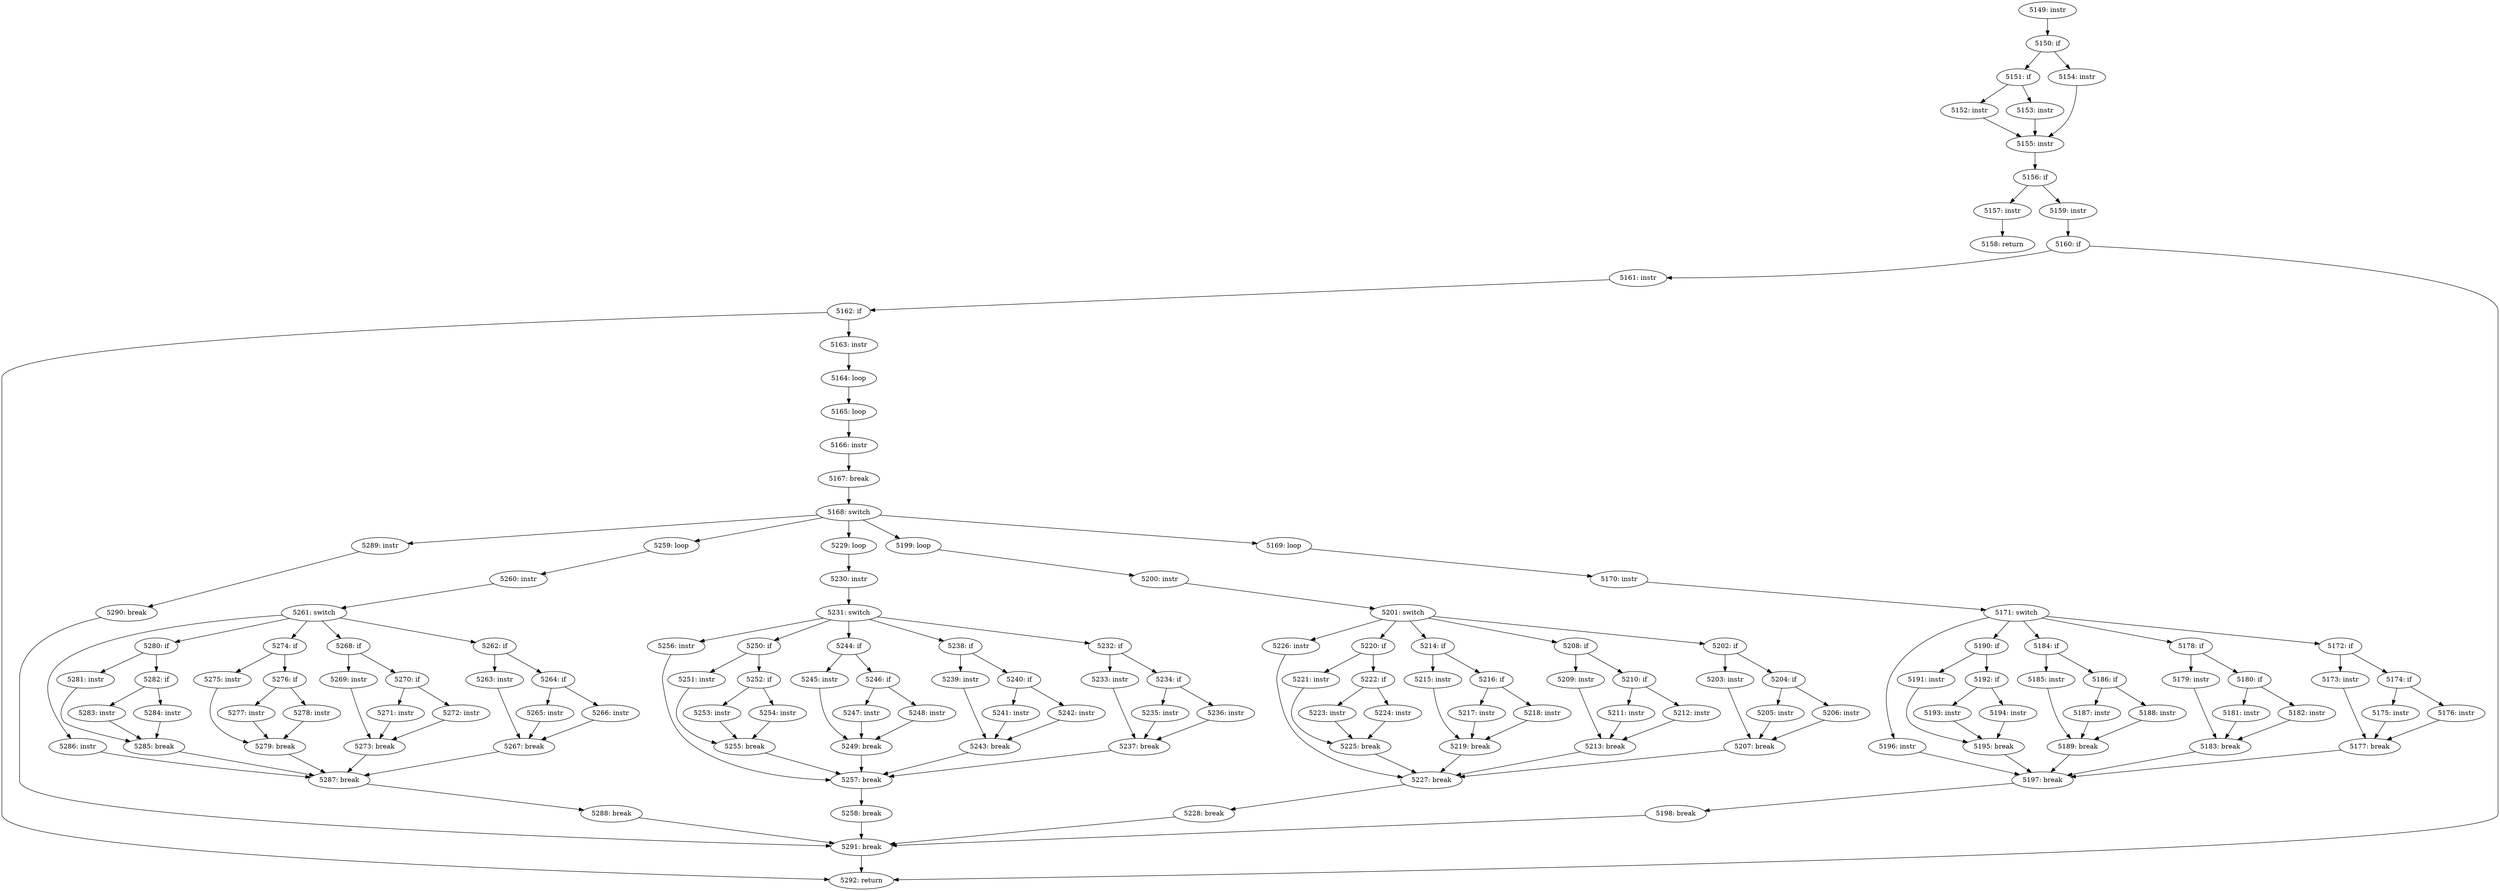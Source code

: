 digraph CFG_tcp_process_tlp_ack {
5149 [label="5149: instr"]
	5149 -> 5150
5150 [label="5150: if"]
	5150 -> 5151
	5150 -> 5154
5151 [label="5151: if"]
	5151 -> 5152
	5151 -> 5153
5152 [label="5152: instr"]
	5152 -> 5155
5153 [label="5153: instr"]
	5153 -> 5155
5154 [label="5154: instr"]
	5154 -> 5155
5155 [label="5155: instr"]
	5155 -> 5156
5156 [label="5156: if"]
	5156 -> 5157
	5156 -> 5159
5157 [label="5157: instr"]
	5157 -> 5158
5158 [label="5158: return"]
	
5159 [label="5159: instr"]
	5159 -> 5160
5160 [label="5160: if"]
	5160 -> 5161
	5160 -> 5292
5161 [label="5161: instr"]
	5161 -> 5162
5162 [label="5162: if"]
	5162 -> 5163
	5162 -> 5292
5163 [label="5163: instr"]
	5163 -> 5164
5164 [label="5164: loop"]
	5164 -> 5165
5165 [label="5165: loop"]
	5165 -> 5166
5166 [label="5166: instr"]
	5166 -> 5167
5167 [label="5167: break"]
	5167 -> 5168
5168 [label="5168: switch"]
	5168 -> 5289
	5168 -> 5259
	5168 -> 5229
	5168 -> 5199
	5168 -> 5169
5169 [label="5169: loop"]
	5169 -> 5170
5170 [label="5170: instr"]
	5170 -> 5171
5171 [label="5171: switch"]
	5171 -> 5196
	5171 -> 5190
	5171 -> 5184
	5171 -> 5178
	5171 -> 5172
5172 [label="5172: if"]
	5172 -> 5173
	5172 -> 5174
5173 [label="5173: instr"]
	5173 -> 5177
5174 [label="5174: if"]
	5174 -> 5175
	5174 -> 5176
5175 [label="5175: instr"]
	5175 -> 5177
5176 [label="5176: instr"]
	5176 -> 5177
5177 [label="5177: break"]
	5177 -> 5197
5178 [label="5178: if"]
	5178 -> 5179
	5178 -> 5180
5179 [label="5179: instr"]
	5179 -> 5183
5180 [label="5180: if"]
	5180 -> 5181
	5180 -> 5182
5181 [label="5181: instr"]
	5181 -> 5183
5182 [label="5182: instr"]
	5182 -> 5183
5183 [label="5183: break"]
	5183 -> 5197
5184 [label="5184: if"]
	5184 -> 5185
	5184 -> 5186
5185 [label="5185: instr"]
	5185 -> 5189
5186 [label="5186: if"]
	5186 -> 5187
	5186 -> 5188
5187 [label="5187: instr"]
	5187 -> 5189
5188 [label="5188: instr"]
	5188 -> 5189
5189 [label="5189: break"]
	5189 -> 5197
5190 [label="5190: if"]
	5190 -> 5191
	5190 -> 5192
5191 [label="5191: instr"]
	5191 -> 5195
5192 [label="5192: if"]
	5192 -> 5193
	5192 -> 5194
5193 [label="5193: instr"]
	5193 -> 5195
5194 [label="5194: instr"]
	5194 -> 5195
5195 [label="5195: break"]
	5195 -> 5197
5196 [label="5196: instr"]
	5196 -> 5197
5197 [label="5197: break"]
	5197 -> 5198
5198 [label="5198: break"]
	5198 -> 5291
5199 [label="5199: loop"]
	5199 -> 5200
5200 [label="5200: instr"]
	5200 -> 5201
5201 [label="5201: switch"]
	5201 -> 5226
	5201 -> 5220
	5201 -> 5214
	5201 -> 5208
	5201 -> 5202
5202 [label="5202: if"]
	5202 -> 5203
	5202 -> 5204
5203 [label="5203: instr"]
	5203 -> 5207
5204 [label="5204: if"]
	5204 -> 5205
	5204 -> 5206
5205 [label="5205: instr"]
	5205 -> 5207
5206 [label="5206: instr"]
	5206 -> 5207
5207 [label="5207: break"]
	5207 -> 5227
5208 [label="5208: if"]
	5208 -> 5209
	5208 -> 5210
5209 [label="5209: instr"]
	5209 -> 5213
5210 [label="5210: if"]
	5210 -> 5211
	5210 -> 5212
5211 [label="5211: instr"]
	5211 -> 5213
5212 [label="5212: instr"]
	5212 -> 5213
5213 [label="5213: break"]
	5213 -> 5227
5214 [label="5214: if"]
	5214 -> 5215
	5214 -> 5216
5215 [label="5215: instr"]
	5215 -> 5219
5216 [label="5216: if"]
	5216 -> 5217
	5216 -> 5218
5217 [label="5217: instr"]
	5217 -> 5219
5218 [label="5218: instr"]
	5218 -> 5219
5219 [label="5219: break"]
	5219 -> 5227
5220 [label="5220: if"]
	5220 -> 5221
	5220 -> 5222
5221 [label="5221: instr"]
	5221 -> 5225
5222 [label="5222: if"]
	5222 -> 5223
	5222 -> 5224
5223 [label="5223: instr"]
	5223 -> 5225
5224 [label="5224: instr"]
	5224 -> 5225
5225 [label="5225: break"]
	5225 -> 5227
5226 [label="5226: instr"]
	5226 -> 5227
5227 [label="5227: break"]
	5227 -> 5228
5228 [label="5228: break"]
	5228 -> 5291
5229 [label="5229: loop"]
	5229 -> 5230
5230 [label="5230: instr"]
	5230 -> 5231
5231 [label="5231: switch"]
	5231 -> 5256
	5231 -> 5250
	5231 -> 5244
	5231 -> 5238
	5231 -> 5232
5232 [label="5232: if"]
	5232 -> 5233
	5232 -> 5234
5233 [label="5233: instr"]
	5233 -> 5237
5234 [label="5234: if"]
	5234 -> 5235
	5234 -> 5236
5235 [label="5235: instr"]
	5235 -> 5237
5236 [label="5236: instr"]
	5236 -> 5237
5237 [label="5237: break"]
	5237 -> 5257
5238 [label="5238: if"]
	5238 -> 5239
	5238 -> 5240
5239 [label="5239: instr"]
	5239 -> 5243
5240 [label="5240: if"]
	5240 -> 5241
	5240 -> 5242
5241 [label="5241: instr"]
	5241 -> 5243
5242 [label="5242: instr"]
	5242 -> 5243
5243 [label="5243: break"]
	5243 -> 5257
5244 [label="5244: if"]
	5244 -> 5245
	5244 -> 5246
5245 [label="5245: instr"]
	5245 -> 5249
5246 [label="5246: if"]
	5246 -> 5247
	5246 -> 5248
5247 [label="5247: instr"]
	5247 -> 5249
5248 [label="5248: instr"]
	5248 -> 5249
5249 [label="5249: break"]
	5249 -> 5257
5250 [label="5250: if"]
	5250 -> 5251
	5250 -> 5252
5251 [label="5251: instr"]
	5251 -> 5255
5252 [label="5252: if"]
	5252 -> 5253
	5252 -> 5254
5253 [label="5253: instr"]
	5253 -> 5255
5254 [label="5254: instr"]
	5254 -> 5255
5255 [label="5255: break"]
	5255 -> 5257
5256 [label="5256: instr"]
	5256 -> 5257
5257 [label="5257: break"]
	5257 -> 5258
5258 [label="5258: break"]
	5258 -> 5291
5259 [label="5259: loop"]
	5259 -> 5260
5260 [label="5260: instr"]
	5260 -> 5261
5261 [label="5261: switch"]
	5261 -> 5286
	5261 -> 5280
	5261 -> 5274
	5261 -> 5268
	5261 -> 5262
5262 [label="5262: if"]
	5262 -> 5263
	5262 -> 5264
5263 [label="5263: instr"]
	5263 -> 5267
5264 [label="5264: if"]
	5264 -> 5265
	5264 -> 5266
5265 [label="5265: instr"]
	5265 -> 5267
5266 [label="5266: instr"]
	5266 -> 5267
5267 [label="5267: break"]
	5267 -> 5287
5268 [label="5268: if"]
	5268 -> 5269
	5268 -> 5270
5269 [label="5269: instr"]
	5269 -> 5273
5270 [label="5270: if"]
	5270 -> 5271
	5270 -> 5272
5271 [label="5271: instr"]
	5271 -> 5273
5272 [label="5272: instr"]
	5272 -> 5273
5273 [label="5273: break"]
	5273 -> 5287
5274 [label="5274: if"]
	5274 -> 5275
	5274 -> 5276
5275 [label="5275: instr"]
	5275 -> 5279
5276 [label="5276: if"]
	5276 -> 5277
	5276 -> 5278
5277 [label="5277: instr"]
	5277 -> 5279
5278 [label="5278: instr"]
	5278 -> 5279
5279 [label="5279: break"]
	5279 -> 5287
5280 [label="5280: if"]
	5280 -> 5281
	5280 -> 5282
5281 [label="5281: instr"]
	5281 -> 5285
5282 [label="5282: if"]
	5282 -> 5283
	5282 -> 5284
5283 [label="5283: instr"]
	5283 -> 5285
5284 [label="5284: instr"]
	5284 -> 5285
5285 [label="5285: break"]
	5285 -> 5287
5286 [label="5286: instr"]
	5286 -> 5287
5287 [label="5287: break"]
	5287 -> 5288
5288 [label="5288: break"]
	5288 -> 5291
5289 [label="5289: instr"]
	5289 -> 5290
5290 [label="5290: break"]
	5290 -> 5291
5291 [label="5291: break"]
	5291 -> 5292
5292 [label="5292: return"]
	
}
